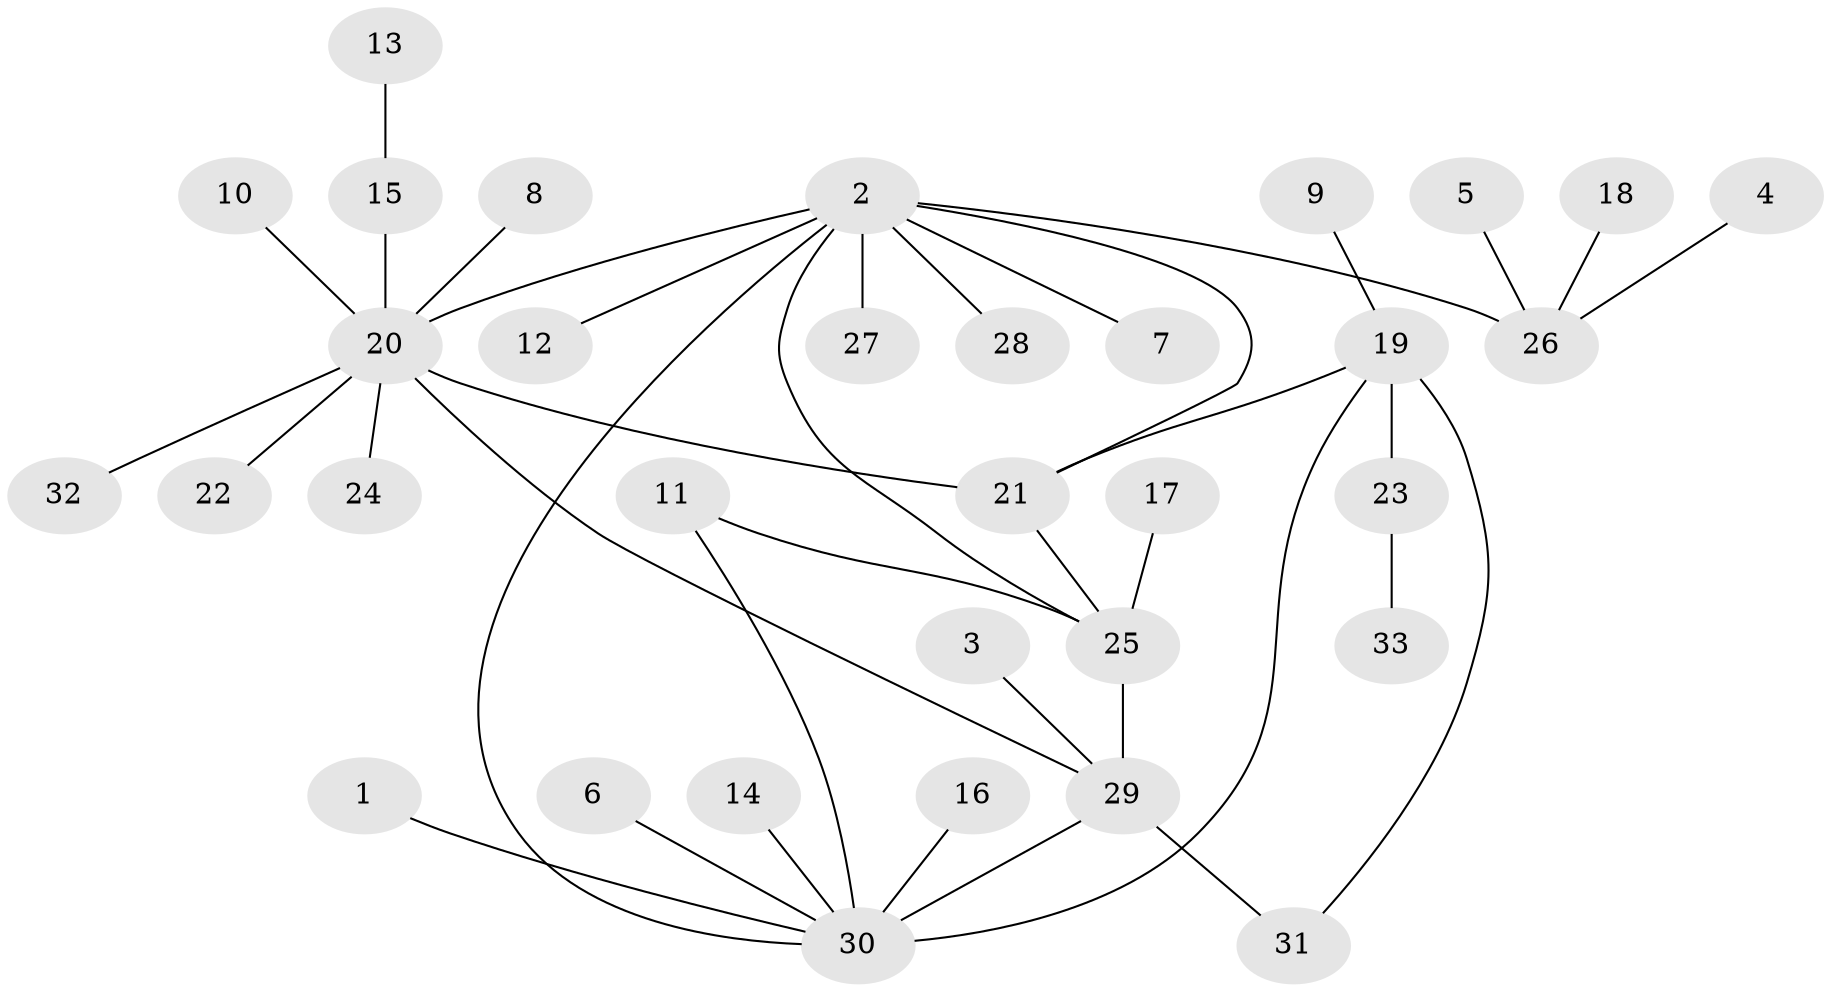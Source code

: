 // original degree distribution, {6: 0.0625, 7: 0.03125, 5: 0.0625, 4: 0.046875, 8: 0.03125, 11: 0.015625, 1: 0.59375, 2: 0.140625, 3: 0.015625}
// Generated by graph-tools (version 1.1) at 2025/26/03/09/25 03:26:39]
// undirected, 33 vertices, 39 edges
graph export_dot {
graph [start="1"]
  node [color=gray90,style=filled];
  1;
  2;
  3;
  4;
  5;
  6;
  7;
  8;
  9;
  10;
  11;
  12;
  13;
  14;
  15;
  16;
  17;
  18;
  19;
  20;
  21;
  22;
  23;
  24;
  25;
  26;
  27;
  28;
  29;
  30;
  31;
  32;
  33;
  1 -- 30 [weight=1.0];
  2 -- 7 [weight=1.0];
  2 -- 12 [weight=1.0];
  2 -- 20 [weight=2.0];
  2 -- 21 [weight=2.0];
  2 -- 25 [weight=2.0];
  2 -- 26 [weight=2.0];
  2 -- 27 [weight=1.0];
  2 -- 28 [weight=1.0];
  2 -- 30 [weight=1.0];
  3 -- 29 [weight=1.0];
  4 -- 26 [weight=1.0];
  5 -- 26 [weight=1.0];
  6 -- 30 [weight=1.0];
  8 -- 20 [weight=1.0];
  9 -- 19 [weight=1.0];
  10 -- 20 [weight=1.0];
  11 -- 25 [weight=1.0];
  11 -- 30 [weight=1.0];
  13 -- 15 [weight=1.0];
  14 -- 30 [weight=1.0];
  15 -- 20 [weight=2.0];
  16 -- 30 [weight=1.0];
  17 -- 25 [weight=1.0];
  18 -- 26 [weight=1.0];
  19 -- 21 [weight=2.0];
  19 -- 23 [weight=1.0];
  19 -- 30 [weight=1.0];
  19 -- 31 [weight=1.0];
  20 -- 21 [weight=2.0];
  20 -- 22 [weight=1.0];
  20 -- 24 [weight=1.0];
  20 -- 29 [weight=1.0];
  20 -- 32 [weight=1.0];
  21 -- 25 [weight=1.0];
  23 -- 33 [weight=1.0];
  25 -- 29 [weight=1.0];
  29 -- 30 [weight=2.0];
  29 -- 31 [weight=1.0];
}
